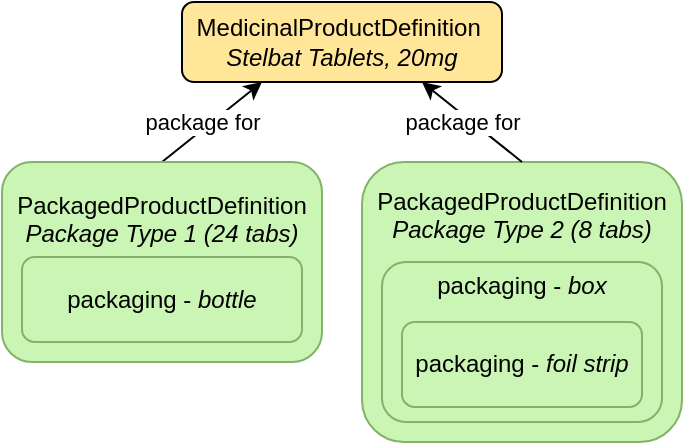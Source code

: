 <mxfile version="21.6.8" type="device">
  <diagram id="C5RBs43oDa-KdzZeNtuy" name="Page-1">
    <mxGraphModel dx="1290" dy="2967" grid="1" gridSize="10" guides="1" tooltips="1" connect="1" arrows="1" fold="1" page="1" pageScale="1" pageWidth="827" pageHeight="1169" math="0" shadow="0">
      <root>
        <mxCell id="WIyWlLk6GJQsqaUBKTNV-0" />
        <mxCell id="WIyWlLk6GJQsqaUBKTNV-1" parent="WIyWlLk6GJQsqaUBKTNV-0" />
        <mxCell id="PtvGfc8u3fFPzmpzfyYF-7" value="MedicinalProductDefinition&amp;nbsp;&lt;br&gt;&lt;i style=&quot;border-color: var(--border-color);&quot;&gt;Stelbat Tablets, 20mg&lt;/i&gt;" style="rounded=1;whiteSpace=wrap;html=1;fontSize=12;glass=0;strokeWidth=1;shadow=0;fillColor=#ffe699;" parent="WIyWlLk6GJQsqaUBKTNV-1" vertex="1">
          <mxGeometry x="120" y="-2320" width="160" height="40" as="geometry" />
        </mxCell>
        <mxCell id="Kh6UWCqLEouyqFOK7ntM-11" value="package for" style="endArrow=classic;html=1;rounded=0;entryX=0.25;entryY=1;entryDx=0;entryDy=0;exitX=0.5;exitY=0;exitDx=0;exitDy=0;" parent="WIyWlLk6GJQsqaUBKTNV-1" source="yESEt7nfq7H6VeH_3OPs-0" target="PtvGfc8u3fFPzmpzfyYF-7" edge="1">
          <mxGeometry x="-0.122" y="3" width="50" height="50" relative="1" as="geometry">
            <mxPoint x="355" y="-2150" as="sourcePoint" />
            <mxPoint x="380" y="-2160" as="targetPoint" />
            <mxPoint as="offset" />
          </mxGeometry>
        </mxCell>
        <mxCell id="yESEt7nfq7H6VeH_3OPs-0" value="PackagedProductDefinition &lt;i&gt;Package Type 1 (24 tabs)&lt;br&gt;&lt;br&gt;&lt;br&gt;&lt;br&gt;&lt;/i&gt;" style="rounded=1;whiteSpace=wrap;html=1;fontSize=12;glass=0;strokeWidth=1;shadow=0;fillColor=#CAF5B4;strokeColor=#82b366;" vertex="1" parent="WIyWlLk6GJQsqaUBKTNV-1">
          <mxGeometry x="30" y="-2240" width="160" height="100" as="geometry" />
        </mxCell>
        <mxCell id="yESEt7nfq7H6VeH_3OPs-1" value="PackagedProductDefinition &lt;i&gt;Package Type 2 (8 tabs)&lt;br&gt;&lt;br&gt;&lt;br&gt;&lt;br&gt;&lt;br&gt;&lt;br&gt;&lt;br&gt;&lt;/i&gt;" style="rounded=1;whiteSpace=wrap;html=1;fontSize=12;glass=0;strokeWidth=1;shadow=0;fillColor=#CAF5B4;strokeColor=#82b366;" vertex="1" parent="WIyWlLk6GJQsqaUBKTNV-1">
          <mxGeometry x="210" y="-2240" width="160" height="140" as="geometry" />
        </mxCell>
        <mxCell id="yESEt7nfq7H6VeH_3OPs-3" value="package for" style="endArrow=classic;html=1;rounded=0;entryX=0.75;entryY=1;entryDx=0;entryDy=0;exitX=0.5;exitY=0;exitDx=0;exitDy=0;" edge="1" parent="WIyWlLk6GJQsqaUBKTNV-1" source="yESEt7nfq7H6VeH_3OPs-1" target="PtvGfc8u3fFPzmpzfyYF-7">
          <mxGeometry x="0.122" y="3" width="50" height="50" relative="1" as="geometry">
            <mxPoint x="120" y="-2230" as="sourcePoint" />
            <mxPoint x="170" y="-2270" as="targetPoint" />
            <mxPoint as="offset" />
          </mxGeometry>
        </mxCell>
        <mxCell id="yESEt7nfq7H6VeH_3OPs-4" value="packaging - &lt;i&gt;bottle&lt;/i&gt;" style="rounded=1;whiteSpace=wrap;html=1;fontSize=12;glass=0;strokeWidth=1;shadow=0;fillColor=#CAF5B4;strokeColor=#82b366;" vertex="1" parent="WIyWlLk6GJQsqaUBKTNV-1">
          <mxGeometry x="40" y="-2192.5" width="140" height="42.5" as="geometry" />
        </mxCell>
        <mxCell id="yESEt7nfq7H6VeH_3OPs-5" value="packaging - &lt;i&gt;box&lt;br&gt;&lt;br&gt;&lt;br&gt;&lt;br&gt;&lt;br&gt;&lt;/i&gt;" style="rounded=1;whiteSpace=wrap;html=1;fontSize=12;glass=0;strokeWidth=1;shadow=0;fillColor=#CAF5B4;strokeColor=#82b366;" vertex="1" parent="WIyWlLk6GJQsqaUBKTNV-1">
          <mxGeometry x="220" y="-2190" width="140" height="80" as="geometry" />
        </mxCell>
        <mxCell id="yESEt7nfq7H6VeH_3OPs-6" value="packaging - &lt;i&gt;foil strip&lt;/i&gt;" style="rounded=1;whiteSpace=wrap;html=1;fontSize=12;glass=0;strokeWidth=1;shadow=0;fillColor=#CAF5B4;strokeColor=#82b366;" vertex="1" parent="WIyWlLk6GJQsqaUBKTNV-1">
          <mxGeometry x="230" y="-2160" width="120" height="42.5" as="geometry" />
        </mxCell>
      </root>
    </mxGraphModel>
  </diagram>
</mxfile>

